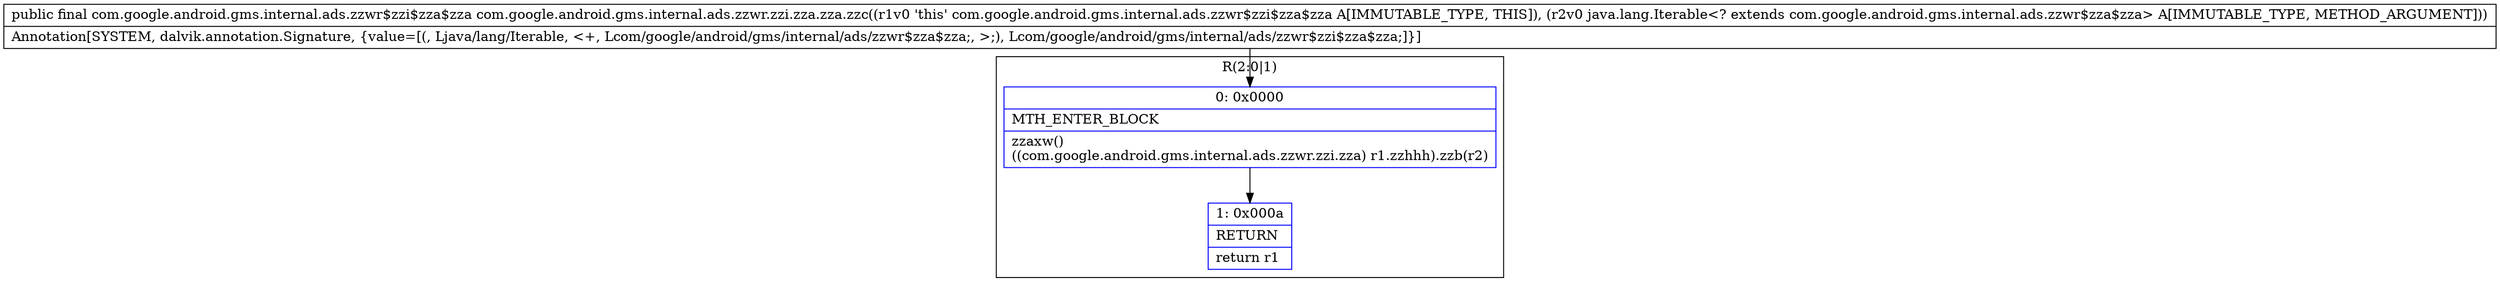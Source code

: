 digraph "CFG forcom.google.android.gms.internal.ads.zzwr.zzi.zza.zza.zzc(Ljava\/lang\/Iterable;)Lcom\/google\/android\/gms\/internal\/ads\/zzwr$zzi$zza$zza;" {
subgraph cluster_Region_1545876930 {
label = "R(2:0|1)";
node [shape=record,color=blue];
Node_0 [shape=record,label="{0\:\ 0x0000|MTH_ENTER_BLOCK\l|zzaxw()\l((com.google.android.gms.internal.ads.zzwr.zzi.zza) r1.zzhhh).zzb(r2)\l}"];
Node_1 [shape=record,label="{1\:\ 0x000a|RETURN\l|return r1\l}"];
}
MethodNode[shape=record,label="{public final com.google.android.gms.internal.ads.zzwr$zzi$zza$zza com.google.android.gms.internal.ads.zzwr.zzi.zza.zza.zzc((r1v0 'this' com.google.android.gms.internal.ads.zzwr$zzi$zza$zza A[IMMUTABLE_TYPE, THIS]), (r2v0 java.lang.Iterable\<? extends com.google.android.gms.internal.ads.zzwr$zza$zza\> A[IMMUTABLE_TYPE, METHOD_ARGUMENT]))  | Annotation[SYSTEM, dalvik.annotation.Signature, \{value=[(, Ljava\/lang\/Iterable, \<+, Lcom\/google\/android\/gms\/internal\/ads\/zzwr$zza$zza;, \>;), Lcom\/google\/android\/gms\/internal\/ads\/zzwr$zzi$zza$zza;]\}]\l}"];
MethodNode -> Node_0;
Node_0 -> Node_1;
}

